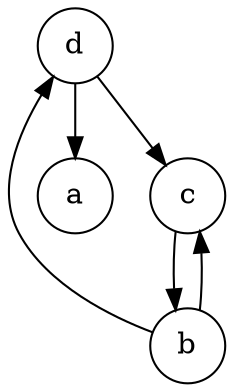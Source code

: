 digraph TC {
 node[shape=circle];
  a
  b
  c
  d

  b -> c
  b -> d
  c -> b
  d -> c
  d -> a
}

